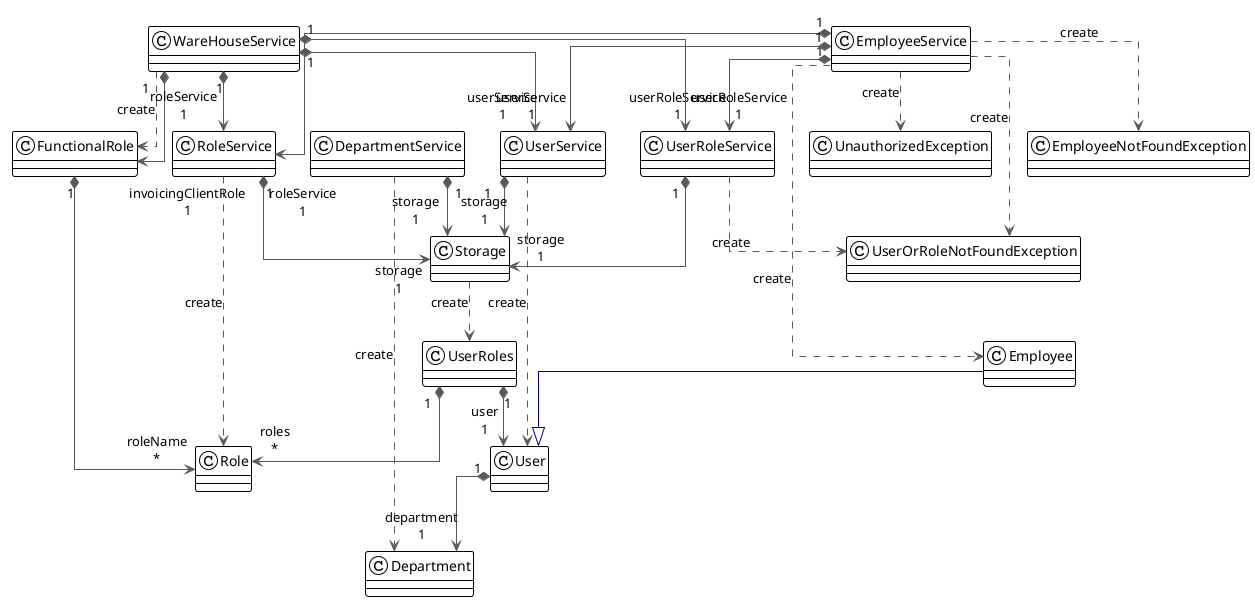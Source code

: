@startuml

!theme plain
top to bottom direction
skinparam linetype ortho

class Department
class DepartmentService
class Employee
class EmployeeNotFoundException
class EmployeeService
class FunctionalRole
class Role
class RoleService
class Storage
class UnauthorizedException
class User
class UserOrRoleNotFoundException
class UserRoleService
class UserRoles
class UserService
class WareHouseService

DepartmentService            -[#595959,dashed]->  Department                  : "«create»"
DepartmentService           "1" *-[#595959,plain]-> "storage\n1" Storage                     
Employee                     -[#000082,plain]-^  User                        
EmployeeService              -[#595959,dashed]->  Employee                    : "«create»"
EmployeeService              -[#595959,dashed]->  EmployeeNotFoundException   : "«create»"
EmployeeService             "1" *-[#595959,plain]-> "roleService\n1" RoleService                 
EmployeeService              -[#595959,dashed]->  UnauthorizedException       : "«create»"
EmployeeService              -[#595959,dashed]->  UserOrRoleNotFoundException : "«create»"
EmployeeService             "1" *-[#595959,plain]-> "userRoleService\n1" UserRoleService             
EmployeeService             "1" *-[#595959,plain]-> "userService\n1" UserService                 
FunctionalRole              "1" *-[#595959,plain]-> "roleName\n*" Role                        
RoleService                  -[#595959,dashed]->  Role                        : "«create»"
RoleService                 "1" *-[#595959,plain]-> "storage\n1" Storage                     
Storage                      -[#595959,dashed]->  UserRoles                   : "«create»"
User                        "1" *-[#595959,plain]-> "department\n1" Department                  
UserRoleService             "1" *-[#595959,plain]-> "storage\n1" Storage                     
UserRoleService              -[#595959,dashed]->  UserOrRoleNotFoundException : "«create»"
UserRoles                   "1" *-[#595959,plain]-> "roles\n*" Role                        
UserRoles                   "1" *-[#595959,plain]-> "user\n1" User                        
UserService                 "1" *-[#595959,plain]-> "storage\n1" Storage                     
UserService                  -[#595959,dashed]->  User                        : "«create»"
WareHouseService             -[#595959,dashed]->  FunctionalRole              : "«create»"
WareHouseService            "1" *-[#595959,plain]-> "invoicingClientRole\n1" FunctionalRole              
WareHouseService            "1" *-[#595959,plain]-> "roleService\n1" RoleService                 
WareHouseService            "1" *-[#595959,plain]-> "userRoleService\n1" UserRoleService             
WareHouseService            "1" *-[#595959,plain]-> "userService\n1" UserService                 
@enduml
